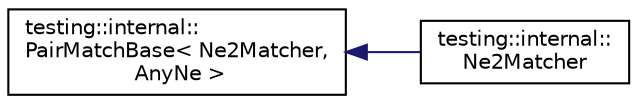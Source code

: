 digraph "Graphical Class Hierarchy"
{
  edge [fontname="Helvetica",fontsize="10",labelfontname="Helvetica",labelfontsize="10"];
  node [fontname="Helvetica",fontsize="10",shape=record];
  rankdir="LR";
  Node1 [label="testing::internal::\lPairMatchBase\< Ne2Matcher,\l AnyNe \>",height=0.2,width=0.4,color="black", fillcolor="white", style="filled",URL="$classtesting_1_1internal_1_1_pair_match_base.html"];
  Node1 -> Node2 [dir="back",color="midnightblue",fontsize="10",style="solid",fontname="Helvetica"];
  Node2 [label="testing::internal::\lNe2Matcher",height=0.2,width=0.4,color="black", fillcolor="white", style="filled",URL="$classtesting_1_1internal_1_1_ne2_matcher.html"];
}
